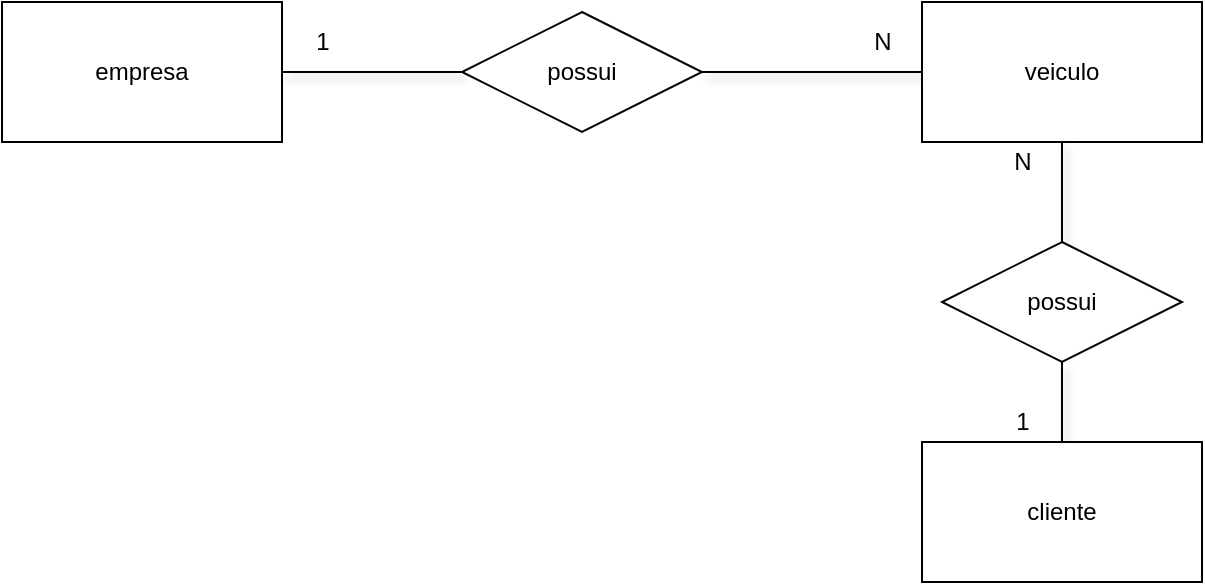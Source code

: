 <mxfile version="14.8.1" type="device"><diagram id="eNHLFq467aO024g1n0O_" name="Page-1"><mxGraphModel dx="783" dy="522" grid="1" gridSize="10" guides="1" tooltips="1" connect="1" arrows="1" fold="1" page="1" pageScale="1" pageWidth="827" pageHeight="1169" math="0" shadow="0"><root><mxCell id="0"/><mxCell id="1" parent="0"/><mxCell id="zgOlkmhgAoCmmtwWmYJ5-10" value="" style="edgeStyle=orthogonalEdgeStyle;rounded=0;orthogonalLoop=1;jettySize=auto;html=1;shadow=1;endArrow=none;endFill=0;" edge="1" parent="1" source="zgOlkmhgAoCmmtwWmYJ5-2" target="zgOlkmhgAoCmmtwWmYJ5-6"><mxGeometry relative="1" as="geometry"/></mxCell><mxCell id="zgOlkmhgAoCmmtwWmYJ5-2" value="veiculo" style="rounded=0;whiteSpace=wrap;html=1;" vertex="1" parent="1"><mxGeometry x="550" y="40" width="140" height="70" as="geometry"/></mxCell><mxCell id="zgOlkmhgAoCmmtwWmYJ5-12" value="" style="edgeStyle=orthogonalEdgeStyle;rounded=0;orthogonalLoop=1;jettySize=auto;html=1;shadow=1;endArrow=none;endFill=0;" edge="1" parent="1" source="zgOlkmhgAoCmmtwWmYJ5-4" target="zgOlkmhgAoCmmtwWmYJ5-6"><mxGeometry relative="1" as="geometry"/></mxCell><mxCell id="zgOlkmhgAoCmmtwWmYJ5-4" value="empresa" style="rounded=0;whiteSpace=wrap;html=1;" vertex="1" parent="1"><mxGeometry x="90" y="40" width="140" height="70" as="geometry"/></mxCell><mxCell id="zgOlkmhgAoCmmtwWmYJ5-17" value="" style="edgeStyle=orthogonalEdgeStyle;rounded=0;orthogonalLoop=1;jettySize=auto;html=1;shadow=1;endArrow=none;endFill=0;" edge="1" parent="1" source="zgOlkmhgAoCmmtwWmYJ5-5" target="zgOlkmhgAoCmmtwWmYJ5-15"><mxGeometry relative="1" as="geometry"/></mxCell><mxCell id="zgOlkmhgAoCmmtwWmYJ5-5" value="cliente" style="rounded=0;whiteSpace=wrap;html=1;" vertex="1" parent="1"><mxGeometry x="550" y="260" width="140" height="70" as="geometry"/></mxCell><mxCell id="zgOlkmhgAoCmmtwWmYJ5-6" value="possui" style="shape=rhombus;perimeter=rhombusPerimeter;whiteSpace=wrap;html=1;align=center;" vertex="1" parent="1"><mxGeometry x="320" y="45" width="120" height="60" as="geometry"/></mxCell><mxCell id="zgOlkmhgAoCmmtwWmYJ5-13" value="1" style="text;html=1;align=center;verticalAlign=middle;resizable=0;points=[];autosize=1;strokeColor=none;" vertex="1" parent="1"><mxGeometry x="240" y="50" width="20" height="20" as="geometry"/></mxCell><mxCell id="zgOlkmhgAoCmmtwWmYJ5-14" value="N" style="text;html=1;align=center;verticalAlign=middle;resizable=0;points=[];autosize=1;strokeColor=none;" vertex="1" parent="1"><mxGeometry x="520" y="50" width="20" height="20" as="geometry"/></mxCell><mxCell id="zgOlkmhgAoCmmtwWmYJ5-16" value="" style="edgeStyle=orthogonalEdgeStyle;rounded=0;orthogonalLoop=1;jettySize=auto;html=1;shadow=1;endArrow=none;endFill=0;" edge="1" parent="1" source="zgOlkmhgAoCmmtwWmYJ5-15" target="zgOlkmhgAoCmmtwWmYJ5-2"><mxGeometry relative="1" as="geometry"/></mxCell><mxCell id="zgOlkmhgAoCmmtwWmYJ5-15" value="possui" style="shape=rhombus;perimeter=rhombusPerimeter;whiteSpace=wrap;html=1;align=center;" vertex="1" parent="1"><mxGeometry x="560" y="160" width="120" height="60" as="geometry"/></mxCell><mxCell id="zgOlkmhgAoCmmtwWmYJ5-18" value="N" style="text;html=1;align=center;verticalAlign=middle;resizable=0;points=[];autosize=1;strokeColor=none;" vertex="1" parent="1"><mxGeometry x="590" y="110" width="20" height="20" as="geometry"/></mxCell><mxCell id="zgOlkmhgAoCmmtwWmYJ5-19" value="1" style="text;html=1;align=center;verticalAlign=middle;resizable=0;points=[];autosize=1;strokeColor=none;" vertex="1" parent="1"><mxGeometry x="590" y="240" width="20" height="20" as="geometry"/></mxCell></root></mxGraphModel></diagram></mxfile>